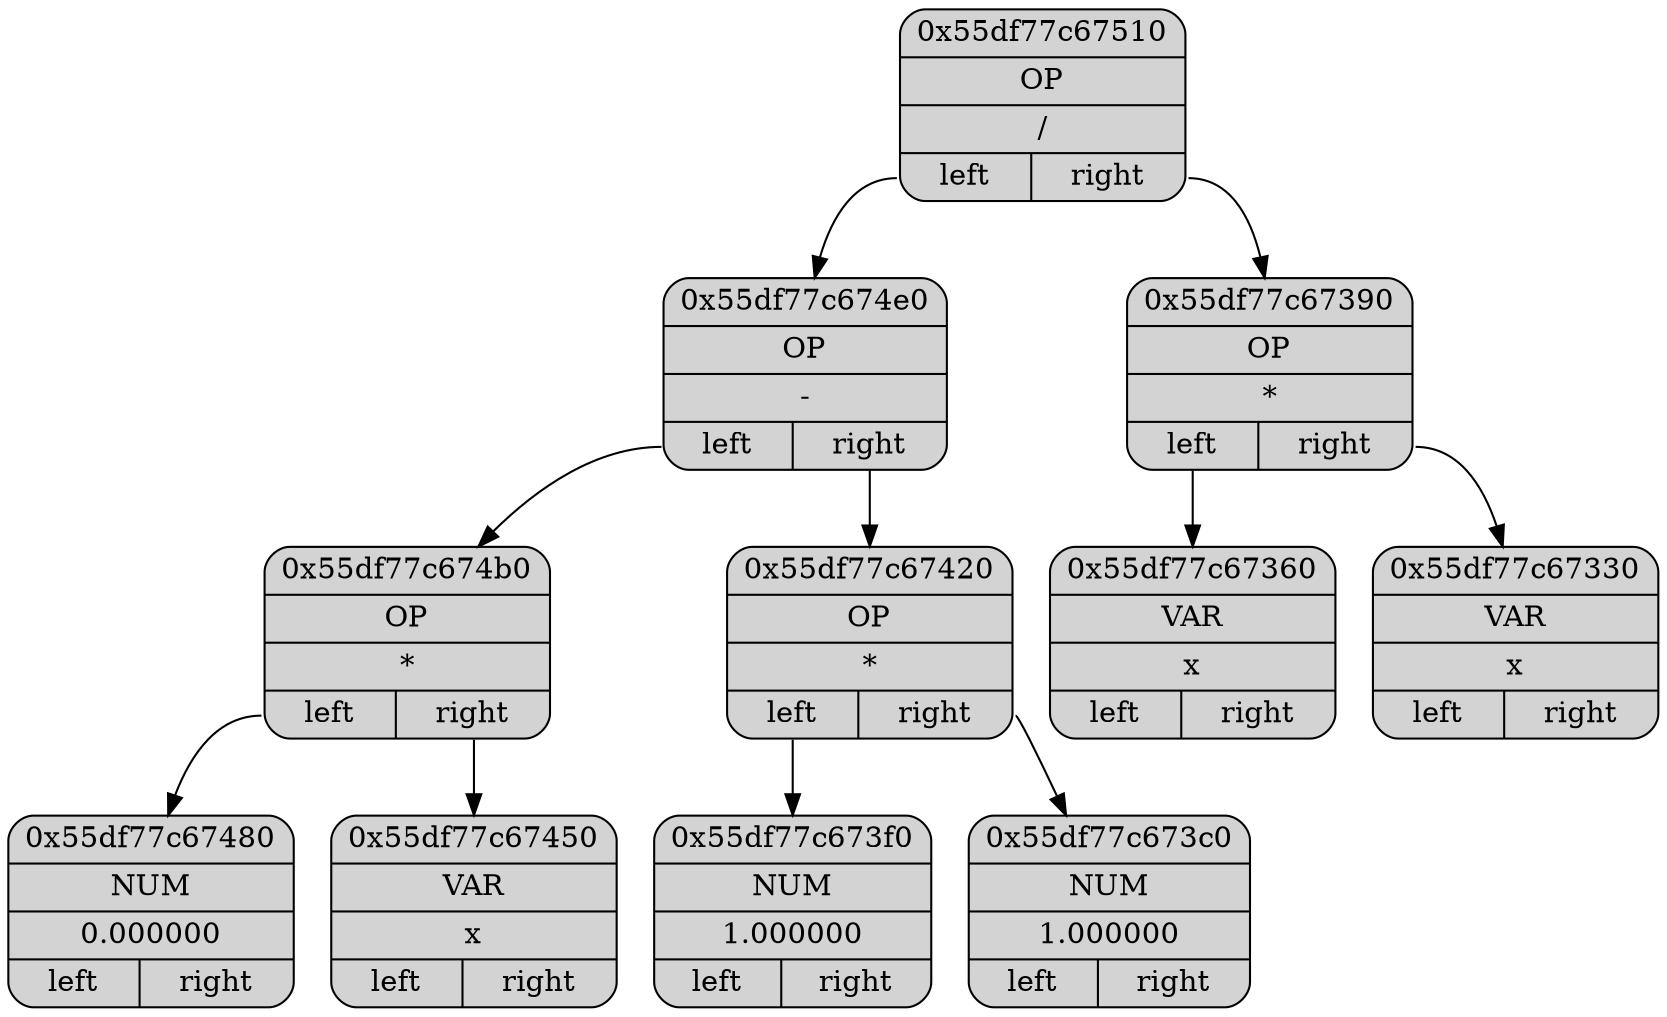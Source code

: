 digraph G
{
node[shape="record", style="rounded, filled"];

p0x55df77c67510[label = "{ <ptr> 0x55df77c67510 |<type> OP | <data>/| { <l>left|<r>right } }"];
p0x55df77c674e0[label = "{ <ptr> 0x55df77c674e0 |<type> OP | <data>-| { <l>left|<r>right } }"];
p0x55df77c674b0[label = "{ <ptr> 0x55df77c674b0 |<type> OP | <data>*| { <l>left|<r>right } }"];
p0x55df77c67480[label = "{ <ptr> 0x55df77c67480 |<type> NUM | <data>0.000000| { <l>left|<r>right } }"];
p0x55df77c67450[label = "{ <ptr> 0x55df77c67450 |<type> VAR | <data>x| { <l>left|<r>right } }"];
p0x55df77c67420[label = "{ <ptr> 0x55df77c67420 |<type> OP | <data>*| { <l>left|<r>right } }"];
p0x55df77c673f0[label = "{ <ptr> 0x55df77c673f0 |<type> NUM | <data>1.000000| { <l>left|<r>right } }"];
p0x55df77c673c0[label = "{ <ptr> 0x55df77c673c0 |<type> NUM | <data>1.000000| { <l>left|<r>right } }"];
p0x55df77c67390[label = "{ <ptr> 0x55df77c67390 |<type> OP | <data>*| { <l>left|<r>right } }"];
p0x55df77c67360[label = "{ <ptr> 0x55df77c67360 |<type> VAR | <data>x| { <l>left|<r>right } }"];
p0x55df77c67330[label = "{ <ptr> 0x55df77c67330 |<type> VAR | <data>x| { <l>left|<r>right } }"];

p0x55df77c67510:<l> -> p0x55df77c674e0
p0x55df77c674e0:<l> -> p0x55df77c674b0
p0x55df77c674b0:<l> -> p0x55df77c67480
p0x55df77c674b0:<r> -> p0x55df77c67450
p0x55df77c674e0:<r> -> p0x55df77c67420
p0x55df77c67420:<l> -> p0x55df77c673f0
p0x55df77c67420:<r> -> p0x55df77c673c0
p0x55df77c67510:<r> -> p0x55df77c67390
p0x55df77c67390:<l> -> p0x55df77c67360
p0x55df77c67390:<r> -> p0x55df77c67330
}
